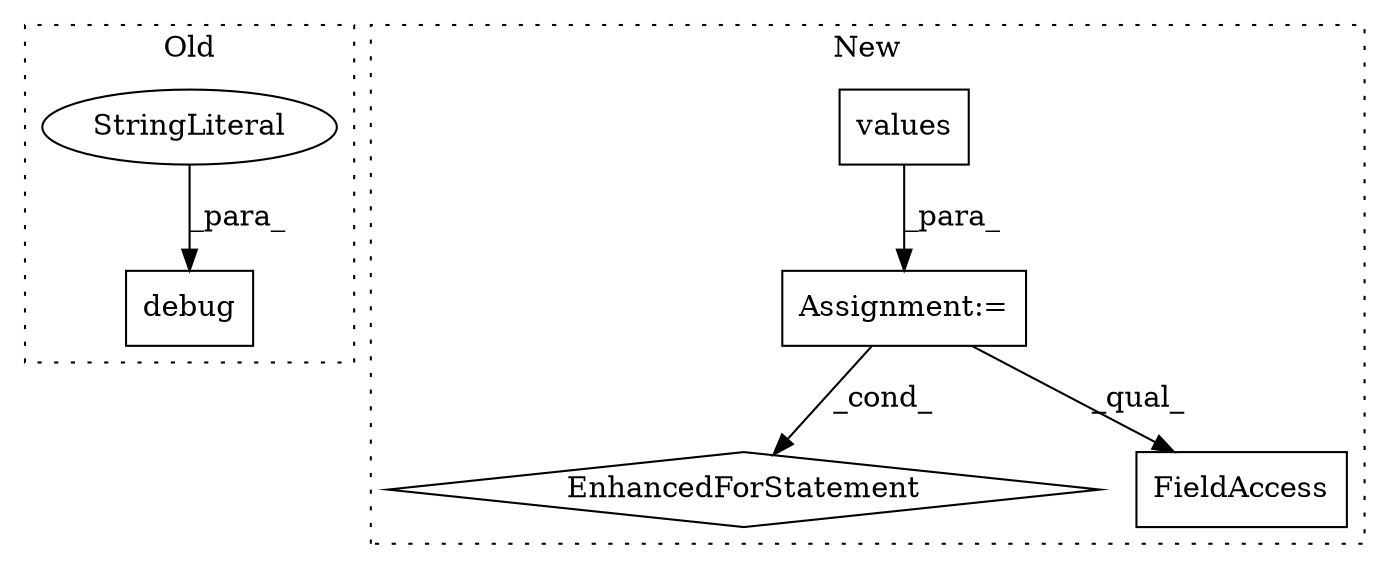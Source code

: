 digraph G {
subgraph cluster0 {
1 [label="debug" a="32" s="10887,10937" l="6,1" shape="box"];
5 [label="StringLiteral" a="45" s="10893" l="15" shape="ellipse"];
label = "Old";
style="dotted";
}
subgraph cluster1 {
2 [label="values" a="32" s="10478" l="8" shape="box"];
3 [label="Assignment:=" a="7" s="10015,10486" l="53,2" shape="box"];
4 [label="EnhancedForStatement" a="70" s="10015,10486" l="53,2" shape="diamond"];
6 [label="FieldAccess" a="22" s="10496" l="12" shape="box"];
label = "New";
style="dotted";
}
2 -> 3 [label="_para_"];
3 -> 6 [label="_qual_"];
3 -> 4 [label="_cond_"];
5 -> 1 [label="_para_"];
}